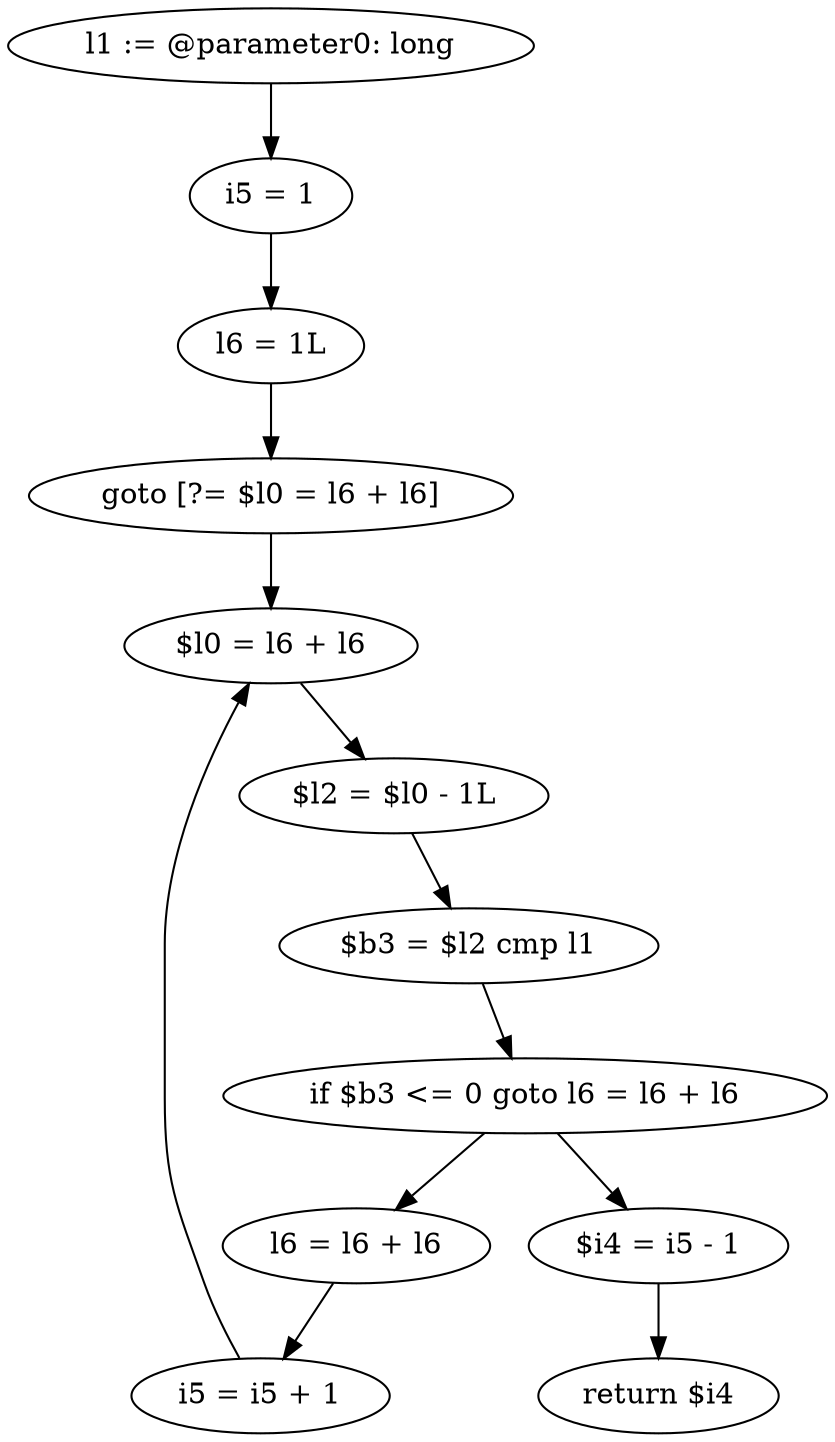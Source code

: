 digraph "unitGraph" {
    "l1 := @parameter0: long"
    "i5 = 1"
    "l6 = 1L"
    "goto [?= $l0 = l6 + l6]"
    "l6 = l6 + l6"
    "i5 = i5 + 1"
    "$l0 = l6 + l6"
    "$l2 = $l0 - 1L"
    "$b3 = $l2 cmp l1"
    "if $b3 <= 0 goto l6 = l6 + l6"
    "$i4 = i5 - 1"
    "return $i4"
    "l1 := @parameter0: long"->"i5 = 1";
    "i5 = 1"->"l6 = 1L";
    "l6 = 1L"->"goto [?= $l0 = l6 + l6]";
    "goto [?= $l0 = l6 + l6]"->"$l0 = l6 + l6";
    "l6 = l6 + l6"->"i5 = i5 + 1";
    "i5 = i5 + 1"->"$l0 = l6 + l6";
    "$l0 = l6 + l6"->"$l2 = $l0 - 1L";
    "$l2 = $l0 - 1L"->"$b3 = $l2 cmp l1";
    "$b3 = $l2 cmp l1"->"if $b3 <= 0 goto l6 = l6 + l6";
    "if $b3 <= 0 goto l6 = l6 + l6"->"$i4 = i5 - 1";
    "if $b3 <= 0 goto l6 = l6 + l6"->"l6 = l6 + l6";
    "$i4 = i5 - 1"->"return $i4";
}
